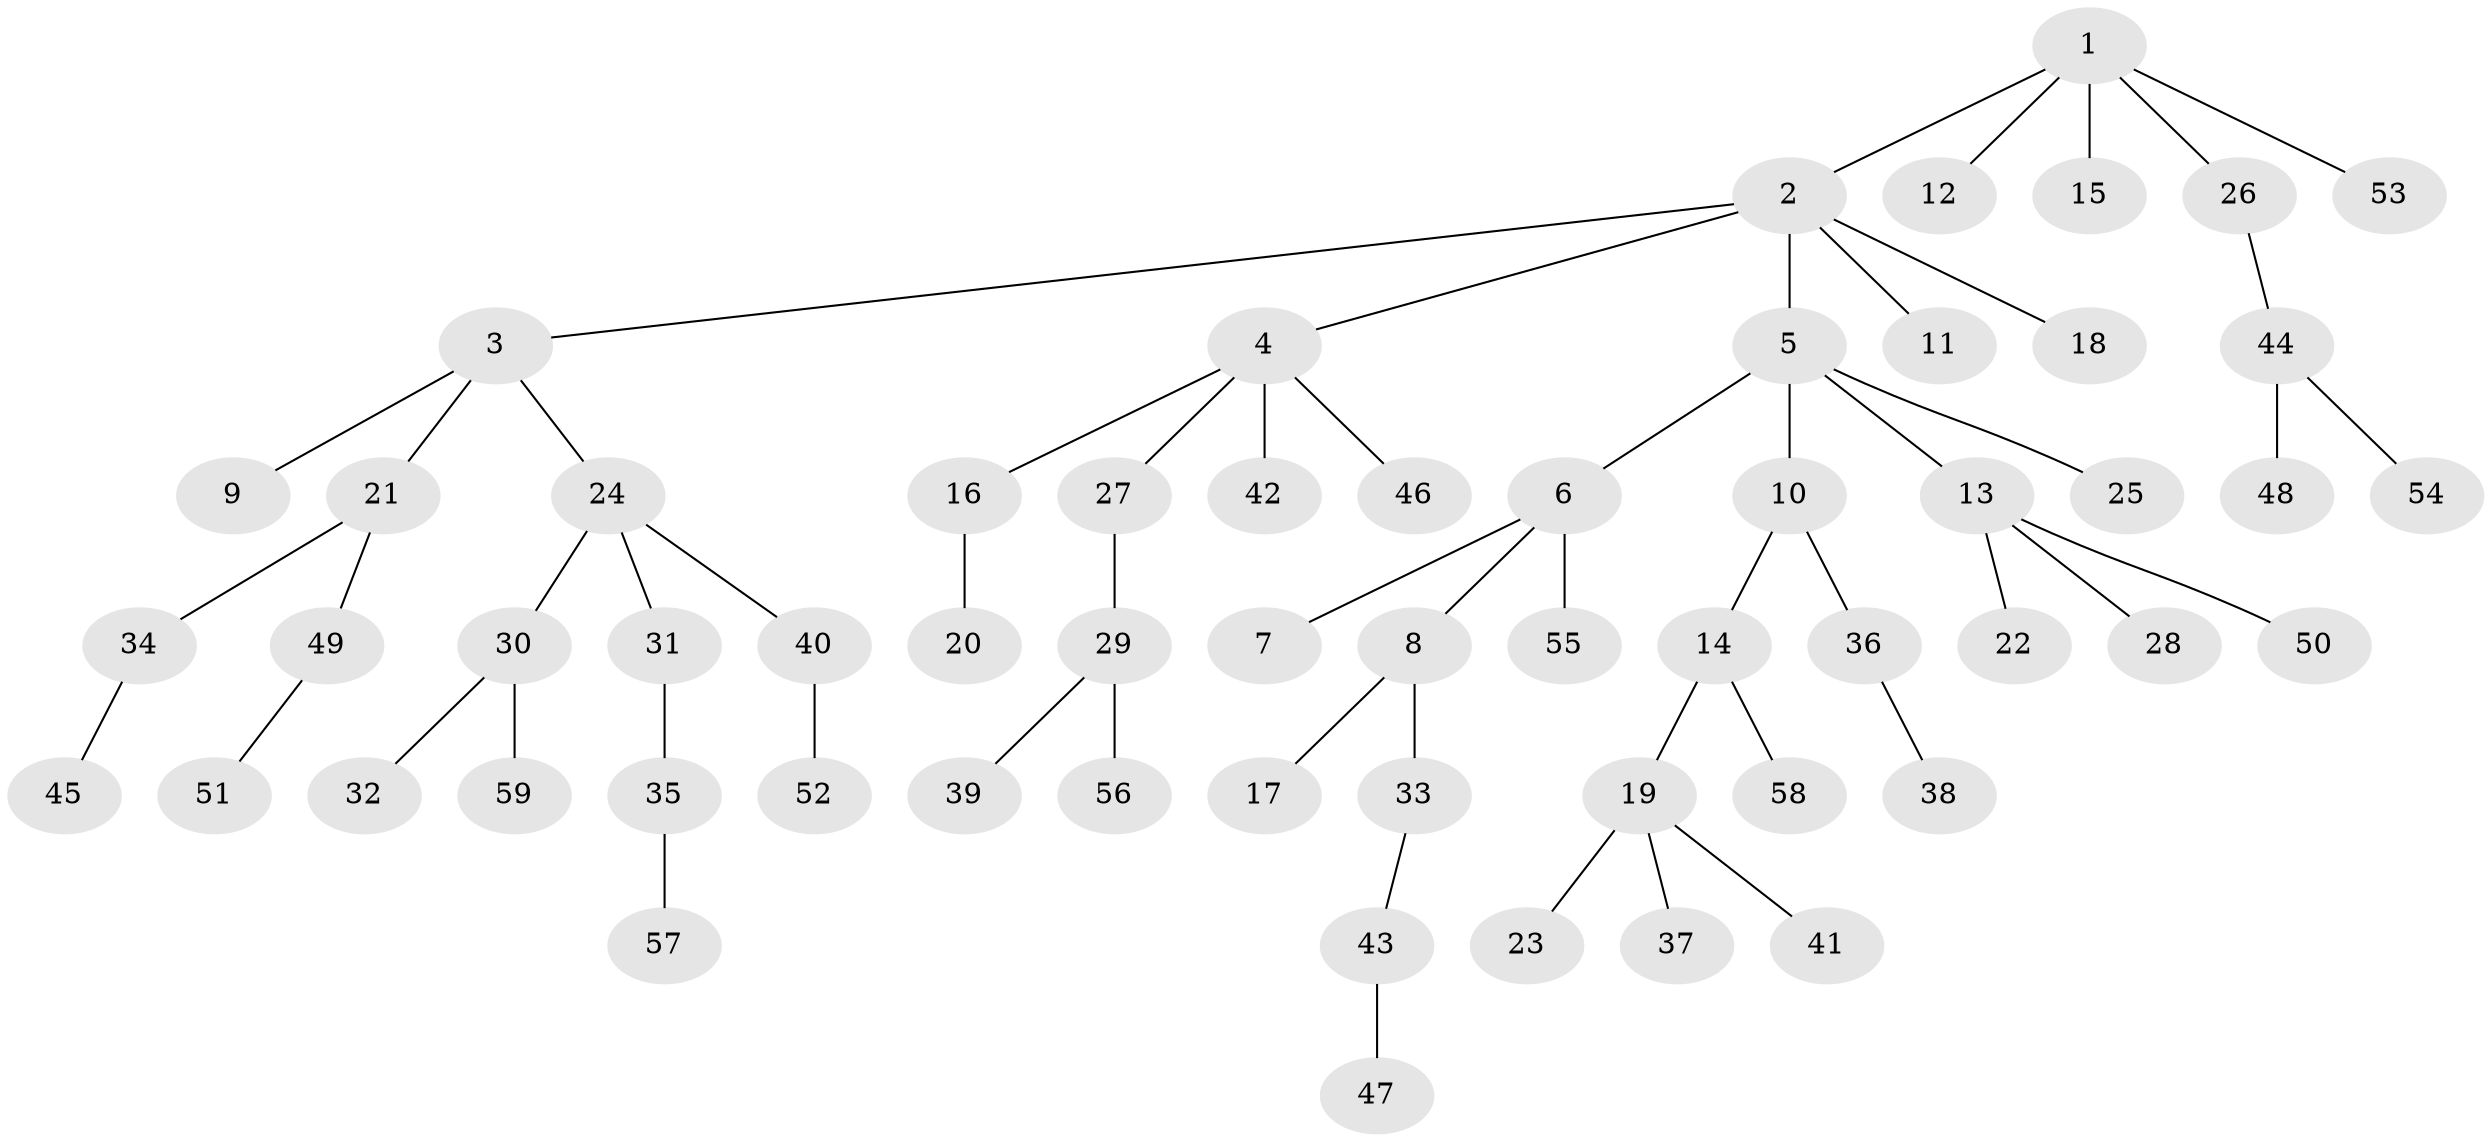 // coarse degree distribution, {4: 0.05128205128205128, 5: 0.07692307692307693, 3: 0.15384615384615385, 6: 0.02564102564102564, 1: 0.6410256410256411, 2: 0.05128205128205128}
// Generated by graph-tools (version 1.1) at 2025/52/02/27/25 19:52:11]
// undirected, 59 vertices, 58 edges
graph export_dot {
graph [start="1"]
  node [color=gray90,style=filled];
  1;
  2;
  3;
  4;
  5;
  6;
  7;
  8;
  9;
  10;
  11;
  12;
  13;
  14;
  15;
  16;
  17;
  18;
  19;
  20;
  21;
  22;
  23;
  24;
  25;
  26;
  27;
  28;
  29;
  30;
  31;
  32;
  33;
  34;
  35;
  36;
  37;
  38;
  39;
  40;
  41;
  42;
  43;
  44;
  45;
  46;
  47;
  48;
  49;
  50;
  51;
  52;
  53;
  54;
  55;
  56;
  57;
  58;
  59;
  1 -- 2;
  1 -- 12;
  1 -- 15;
  1 -- 26;
  1 -- 53;
  2 -- 3;
  2 -- 4;
  2 -- 5;
  2 -- 11;
  2 -- 18;
  3 -- 9;
  3 -- 21;
  3 -- 24;
  4 -- 16;
  4 -- 27;
  4 -- 42;
  4 -- 46;
  5 -- 6;
  5 -- 10;
  5 -- 13;
  5 -- 25;
  6 -- 7;
  6 -- 8;
  6 -- 55;
  8 -- 17;
  8 -- 33;
  10 -- 14;
  10 -- 36;
  13 -- 22;
  13 -- 28;
  13 -- 50;
  14 -- 19;
  14 -- 58;
  16 -- 20;
  19 -- 23;
  19 -- 37;
  19 -- 41;
  21 -- 34;
  21 -- 49;
  24 -- 30;
  24 -- 31;
  24 -- 40;
  26 -- 44;
  27 -- 29;
  29 -- 39;
  29 -- 56;
  30 -- 32;
  30 -- 59;
  31 -- 35;
  33 -- 43;
  34 -- 45;
  35 -- 57;
  36 -- 38;
  40 -- 52;
  43 -- 47;
  44 -- 48;
  44 -- 54;
  49 -- 51;
}
